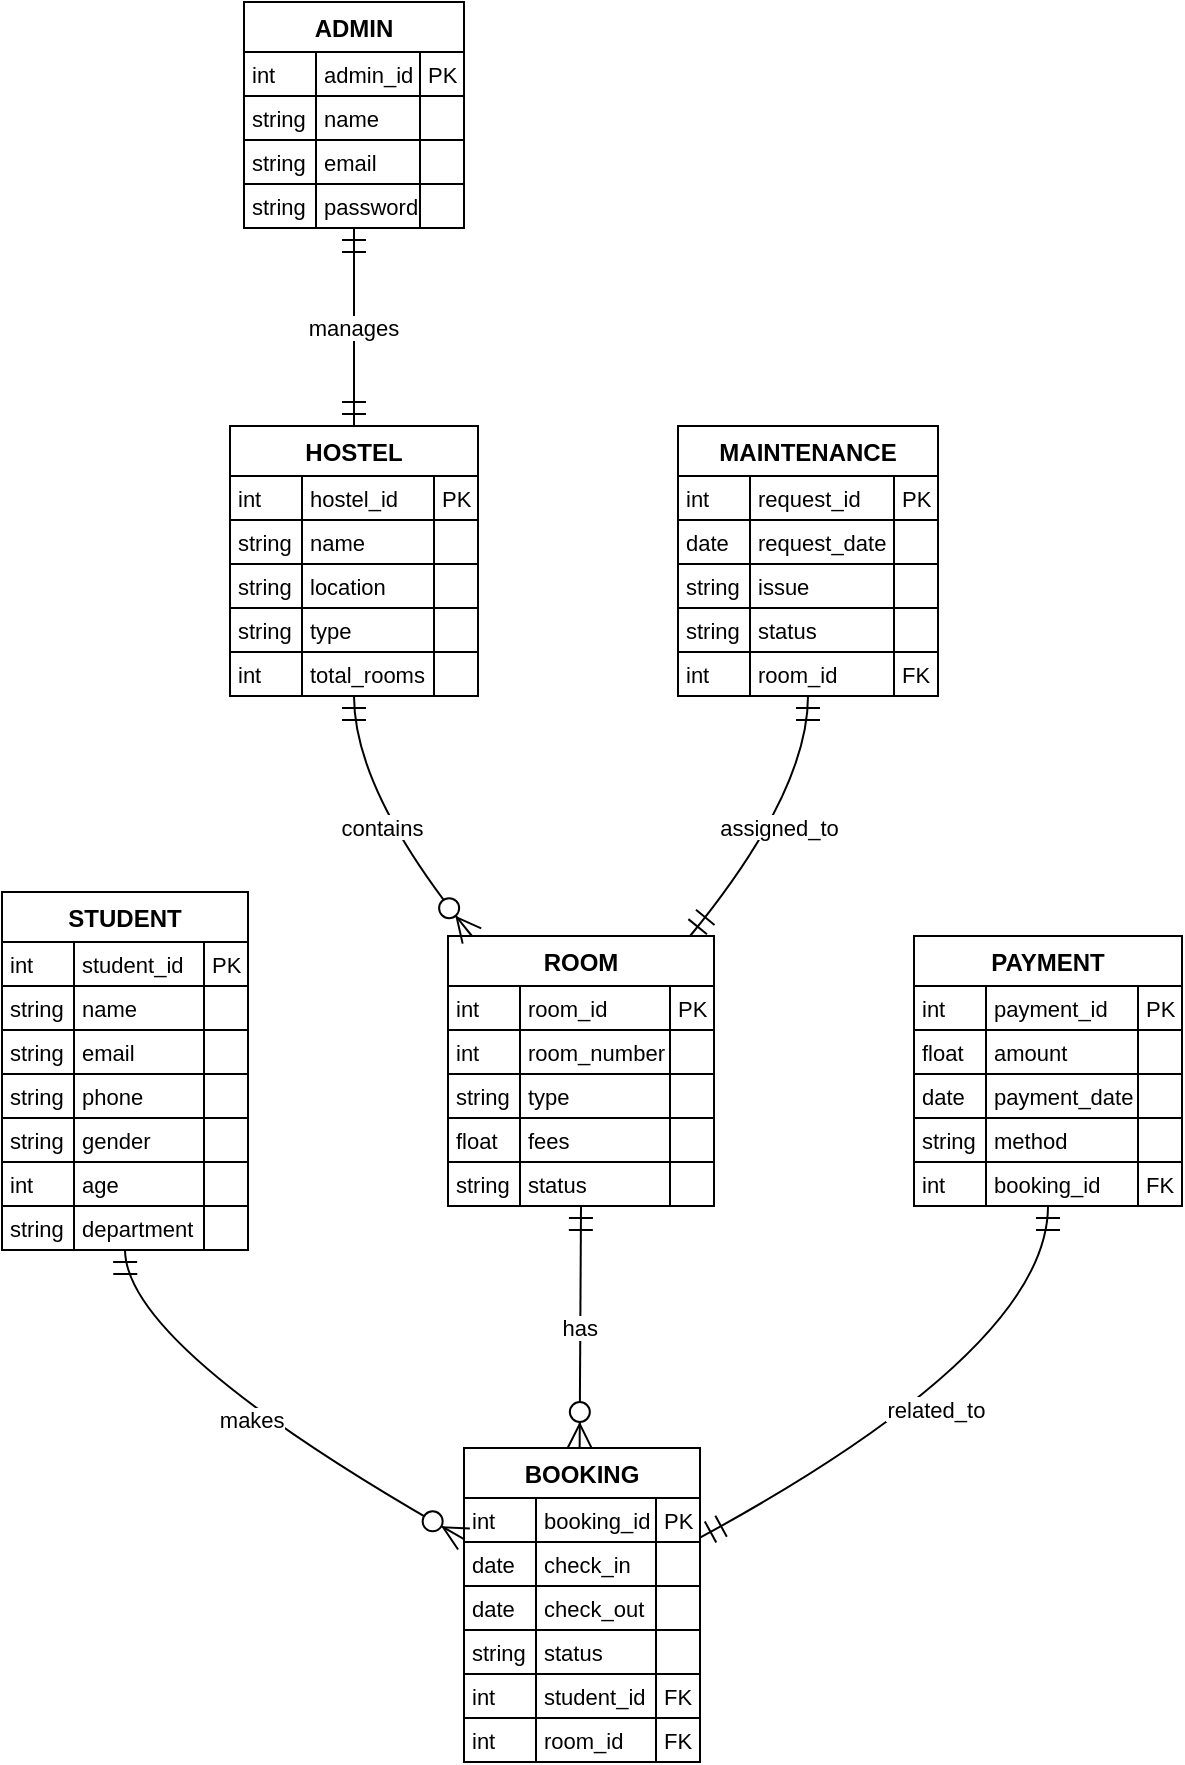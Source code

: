 <mxfile version="26.2.10">
  <diagram name="Page-1" id="TD-N_qFtXKF5kvIKr1H1">
    <mxGraphModel dx="1275" dy="632" grid="1" gridSize="10" guides="1" tooltips="1" connect="1" arrows="1" fold="1" page="1" pageScale="1" pageWidth="850" pageHeight="1100" math="0" shadow="0">
      <root>
        <mxCell id="0" />
        <mxCell id="1" parent="0" />
        <mxCell id="F1wIoHpYnANI5eHH0Oac-1" value="STUDENT" style="shape=table;startSize=25;container=1;collapsible=0;childLayout=tableLayout;fixedRows=1;rowLines=1;fontStyle=1;align=center;resizeLast=1;" parent="1" vertex="1">
          <mxGeometry x="20" y="465" width="123" height="179" as="geometry" />
        </mxCell>
        <mxCell id="F1wIoHpYnANI5eHH0Oac-2" style="shape=tableRow;horizontal=0;startSize=0;swimlaneHead=0;swimlaneBody=0;fillColor=none;collapsible=0;dropTarget=0;points=[[0,0.5],[1,0.5]];portConstraint=eastwest;top=0;left=0;right=0;bottom=0;" parent="F1wIoHpYnANI5eHH0Oac-1" vertex="1">
          <mxGeometry y="25" width="123" height="22" as="geometry" />
        </mxCell>
        <mxCell id="F1wIoHpYnANI5eHH0Oac-3" value="int" style="shape=partialRectangle;connectable=0;fillColor=none;top=0;left=0;bottom=0;right=0;align=left;spacingLeft=2;overflow=hidden;fontSize=11;" parent="F1wIoHpYnANI5eHH0Oac-2" vertex="1">
          <mxGeometry width="36" height="22" as="geometry">
            <mxRectangle width="36" height="22" as="alternateBounds" />
          </mxGeometry>
        </mxCell>
        <mxCell id="F1wIoHpYnANI5eHH0Oac-4" value="student_id" style="shape=partialRectangle;connectable=0;fillColor=none;top=0;left=0;bottom=0;right=0;align=left;spacingLeft=2;overflow=hidden;fontSize=11;" parent="F1wIoHpYnANI5eHH0Oac-2" vertex="1">
          <mxGeometry x="36" width="65" height="22" as="geometry">
            <mxRectangle width="65" height="22" as="alternateBounds" />
          </mxGeometry>
        </mxCell>
        <mxCell id="F1wIoHpYnANI5eHH0Oac-5" value="PK" style="shape=partialRectangle;connectable=0;fillColor=none;top=0;left=0;bottom=0;right=0;align=left;spacingLeft=2;overflow=hidden;fontSize=11;" parent="F1wIoHpYnANI5eHH0Oac-2" vertex="1">
          <mxGeometry x="101" width="22" height="22" as="geometry">
            <mxRectangle width="22" height="22" as="alternateBounds" />
          </mxGeometry>
        </mxCell>
        <mxCell id="F1wIoHpYnANI5eHH0Oac-6" style="shape=tableRow;horizontal=0;startSize=0;swimlaneHead=0;swimlaneBody=0;fillColor=none;collapsible=0;dropTarget=0;points=[[0,0.5],[1,0.5]];portConstraint=eastwest;top=0;left=0;right=0;bottom=0;" parent="F1wIoHpYnANI5eHH0Oac-1" vertex="1">
          <mxGeometry y="47" width="123" height="22" as="geometry" />
        </mxCell>
        <mxCell id="F1wIoHpYnANI5eHH0Oac-7" value="string" style="shape=partialRectangle;connectable=0;fillColor=none;top=0;left=0;bottom=0;right=0;align=left;spacingLeft=2;overflow=hidden;fontSize=11;" parent="F1wIoHpYnANI5eHH0Oac-6" vertex="1">
          <mxGeometry width="36" height="22" as="geometry">
            <mxRectangle width="36" height="22" as="alternateBounds" />
          </mxGeometry>
        </mxCell>
        <mxCell id="F1wIoHpYnANI5eHH0Oac-8" value="name" style="shape=partialRectangle;connectable=0;fillColor=none;top=0;left=0;bottom=0;right=0;align=left;spacingLeft=2;overflow=hidden;fontSize=11;" parent="F1wIoHpYnANI5eHH0Oac-6" vertex="1">
          <mxGeometry x="36" width="65" height="22" as="geometry">
            <mxRectangle width="65" height="22" as="alternateBounds" />
          </mxGeometry>
        </mxCell>
        <mxCell id="F1wIoHpYnANI5eHH0Oac-9" value="" style="shape=partialRectangle;connectable=0;fillColor=none;top=0;left=0;bottom=0;right=0;align=left;spacingLeft=2;overflow=hidden;fontSize=11;" parent="F1wIoHpYnANI5eHH0Oac-6" vertex="1">
          <mxGeometry x="101" width="22" height="22" as="geometry">
            <mxRectangle width="22" height="22" as="alternateBounds" />
          </mxGeometry>
        </mxCell>
        <mxCell id="F1wIoHpYnANI5eHH0Oac-10" style="shape=tableRow;horizontal=0;startSize=0;swimlaneHead=0;swimlaneBody=0;fillColor=none;collapsible=0;dropTarget=0;points=[[0,0.5],[1,0.5]];portConstraint=eastwest;top=0;left=0;right=0;bottom=0;" parent="F1wIoHpYnANI5eHH0Oac-1" vertex="1">
          <mxGeometry y="69" width="123" height="22" as="geometry" />
        </mxCell>
        <mxCell id="F1wIoHpYnANI5eHH0Oac-11" value="string" style="shape=partialRectangle;connectable=0;fillColor=none;top=0;left=0;bottom=0;right=0;align=left;spacingLeft=2;overflow=hidden;fontSize=11;" parent="F1wIoHpYnANI5eHH0Oac-10" vertex="1">
          <mxGeometry width="36" height="22" as="geometry">
            <mxRectangle width="36" height="22" as="alternateBounds" />
          </mxGeometry>
        </mxCell>
        <mxCell id="F1wIoHpYnANI5eHH0Oac-12" value="email" style="shape=partialRectangle;connectable=0;fillColor=none;top=0;left=0;bottom=0;right=0;align=left;spacingLeft=2;overflow=hidden;fontSize=11;" parent="F1wIoHpYnANI5eHH0Oac-10" vertex="1">
          <mxGeometry x="36" width="65" height="22" as="geometry">
            <mxRectangle width="65" height="22" as="alternateBounds" />
          </mxGeometry>
        </mxCell>
        <mxCell id="F1wIoHpYnANI5eHH0Oac-13" value="" style="shape=partialRectangle;connectable=0;fillColor=none;top=0;left=0;bottom=0;right=0;align=left;spacingLeft=2;overflow=hidden;fontSize=11;" parent="F1wIoHpYnANI5eHH0Oac-10" vertex="1">
          <mxGeometry x="101" width="22" height="22" as="geometry">
            <mxRectangle width="22" height="22" as="alternateBounds" />
          </mxGeometry>
        </mxCell>
        <mxCell id="F1wIoHpYnANI5eHH0Oac-14" style="shape=tableRow;horizontal=0;startSize=0;swimlaneHead=0;swimlaneBody=0;fillColor=none;collapsible=0;dropTarget=0;points=[[0,0.5],[1,0.5]];portConstraint=eastwest;top=0;left=0;right=0;bottom=0;" parent="F1wIoHpYnANI5eHH0Oac-1" vertex="1">
          <mxGeometry y="91" width="123" height="22" as="geometry" />
        </mxCell>
        <mxCell id="F1wIoHpYnANI5eHH0Oac-15" value="string" style="shape=partialRectangle;connectable=0;fillColor=none;top=0;left=0;bottom=0;right=0;align=left;spacingLeft=2;overflow=hidden;fontSize=11;" parent="F1wIoHpYnANI5eHH0Oac-14" vertex="1">
          <mxGeometry width="36" height="22" as="geometry">
            <mxRectangle width="36" height="22" as="alternateBounds" />
          </mxGeometry>
        </mxCell>
        <mxCell id="F1wIoHpYnANI5eHH0Oac-16" value="phone" style="shape=partialRectangle;connectable=0;fillColor=none;top=0;left=0;bottom=0;right=0;align=left;spacingLeft=2;overflow=hidden;fontSize=11;" parent="F1wIoHpYnANI5eHH0Oac-14" vertex="1">
          <mxGeometry x="36" width="65" height="22" as="geometry">
            <mxRectangle width="65" height="22" as="alternateBounds" />
          </mxGeometry>
        </mxCell>
        <mxCell id="F1wIoHpYnANI5eHH0Oac-17" value="" style="shape=partialRectangle;connectable=0;fillColor=none;top=0;left=0;bottom=0;right=0;align=left;spacingLeft=2;overflow=hidden;fontSize=11;" parent="F1wIoHpYnANI5eHH0Oac-14" vertex="1">
          <mxGeometry x="101" width="22" height="22" as="geometry">
            <mxRectangle width="22" height="22" as="alternateBounds" />
          </mxGeometry>
        </mxCell>
        <mxCell id="F1wIoHpYnANI5eHH0Oac-18" style="shape=tableRow;horizontal=0;startSize=0;swimlaneHead=0;swimlaneBody=0;fillColor=none;collapsible=0;dropTarget=0;points=[[0,0.5],[1,0.5]];portConstraint=eastwest;top=0;left=0;right=0;bottom=0;" parent="F1wIoHpYnANI5eHH0Oac-1" vertex="1">
          <mxGeometry y="113" width="123" height="22" as="geometry" />
        </mxCell>
        <mxCell id="F1wIoHpYnANI5eHH0Oac-19" value="string" style="shape=partialRectangle;connectable=0;fillColor=none;top=0;left=0;bottom=0;right=0;align=left;spacingLeft=2;overflow=hidden;fontSize=11;" parent="F1wIoHpYnANI5eHH0Oac-18" vertex="1">
          <mxGeometry width="36" height="22" as="geometry">
            <mxRectangle width="36" height="22" as="alternateBounds" />
          </mxGeometry>
        </mxCell>
        <mxCell id="F1wIoHpYnANI5eHH0Oac-20" value="gender" style="shape=partialRectangle;connectable=0;fillColor=none;top=0;left=0;bottom=0;right=0;align=left;spacingLeft=2;overflow=hidden;fontSize=11;" parent="F1wIoHpYnANI5eHH0Oac-18" vertex="1">
          <mxGeometry x="36" width="65" height="22" as="geometry">
            <mxRectangle width="65" height="22" as="alternateBounds" />
          </mxGeometry>
        </mxCell>
        <mxCell id="F1wIoHpYnANI5eHH0Oac-21" value="" style="shape=partialRectangle;connectable=0;fillColor=none;top=0;left=0;bottom=0;right=0;align=left;spacingLeft=2;overflow=hidden;fontSize=11;" parent="F1wIoHpYnANI5eHH0Oac-18" vertex="1">
          <mxGeometry x="101" width="22" height="22" as="geometry">
            <mxRectangle width="22" height="22" as="alternateBounds" />
          </mxGeometry>
        </mxCell>
        <mxCell id="F1wIoHpYnANI5eHH0Oac-22" style="shape=tableRow;horizontal=0;startSize=0;swimlaneHead=0;swimlaneBody=0;fillColor=none;collapsible=0;dropTarget=0;points=[[0,0.5],[1,0.5]];portConstraint=eastwest;top=0;left=0;right=0;bottom=0;" parent="F1wIoHpYnANI5eHH0Oac-1" vertex="1">
          <mxGeometry y="135" width="123" height="22" as="geometry" />
        </mxCell>
        <mxCell id="F1wIoHpYnANI5eHH0Oac-23" value="int" style="shape=partialRectangle;connectable=0;fillColor=none;top=0;left=0;bottom=0;right=0;align=left;spacingLeft=2;overflow=hidden;fontSize=11;" parent="F1wIoHpYnANI5eHH0Oac-22" vertex="1">
          <mxGeometry width="36" height="22" as="geometry">
            <mxRectangle width="36" height="22" as="alternateBounds" />
          </mxGeometry>
        </mxCell>
        <mxCell id="F1wIoHpYnANI5eHH0Oac-24" value="age" style="shape=partialRectangle;connectable=0;fillColor=none;top=0;left=0;bottom=0;right=0;align=left;spacingLeft=2;overflow=hidden;fontSize=11;" parent="F1wIoHpYnANI5eHH0Oac-22" vertex="1">
          <mxGeometry x="36" width="65" height="22" as="geometry">
            <mxRectangle width="65" height="22" as="alternateBounds" />
          </mxGeometry>
        </mxCell>
        <mxCell id="F1wIoHpYnANI5eHH0Oac-25" value="" style="shape=partialRectangle;connectable=0;fillColor=none;top=0;left=0;bottom=0;right=0;align=left;spacingLeft=2;overflow=hidden;fontSize=11;" parent="F1wIoHpYnANI5eHH0Oac-22" vertex="1">
          <mxGeometry x="101" width="22" height="22" as="geometry">
            <mxRectangle width="22" height="22" as="alternateBounds" />
          </mxGeometry>
        </mxCell>
        <mxCell id="F1wIoHpYnANI5eHH0Oac-26" style="shape=tableRow;horizontal=0;startSize=0;swimlaneHead=0;swimlaneBody=0;fillColor=none;collapsible=0;dropTarget=0;points=[[0,0.5],[1,0.5]];portConstraint=eastwest;top=0;left=0;right=0;bottom=0;" parent="F1wIoHpYnANI5eHH0Oac-1" vertex="1">
          <mxGeometry y="157" width="123" height="22" as="geometry" />
        </mxCell>
        <mxCell id="F1wIoHpYnANI5eHH0Oac-27" value="string" style="shape=partialRectangle;connectable=0;fillColor=none;top=0;left=0;bottom=0;right=0;align=left;spacingLeft=2;overflow=hidden;fontSize=11;" parent="F1wIoHpYnANI5eHH0Oac-26" vertex="1">
          <mxGeometry width="36" height="22" as="geometry">
            <mxRectangle width="36" height="22" as="alternateBounds" />
          </mxGeometry>
        </mxCell>
        <mxCell id="F1wIoHpYnANI5eHH0Oac-28" value="department" style="shape=partialRectangle;connectable=0;fillColor=none;top=0;left=0;bottom=0;right=0;align=left;spacingLeft=2;overflow=hidden;fontSize=11;" parent="F1wIoHpYnANI5eHH0Oac-26" vertex="1">
          <mxGeometry x="36" width="65" height="22" as="geometry">
            <mxRectangle width="65" height="22" as="alternateBounds" />
          </mxGeometry>
        </mxCell>
        <mxCell id="F1wIoHpYnANI5eHH0Oac-29" value="" style="shape=partialRectangle;connectable=0;fillColor=none;top=0;left=0;bottom=0;right=0;align=left;spacingLeft=2;overflow=hidden;fontSize=11;" parent="F1wIoHpYnANI5eHH0Oac-26" vertex="1">
          <mxGeometry x="101" width="22" height="22" as="geometry">
            <mxRectangle width="22" height="22" as="alternateBounds" />
          </mxGeometry>
        </mxCell>
        <mxCell id="F1wIoHpYnANI5eHH0Oac-30" value="BOOKING" style="shape=table;startSize=25;container=1;collapsible=0;childLayout=tableLayout;fixedRows=1;rowLines=1;fontStyle=1;align=center;resizeLast=1;" parent="1" vertex="1">
          <mxGeometry x="251" y="743" width="118" height="157" as="geometry" />
        </mxCell>
        <mxCell id="F1wIoHpYnANI5eHH0Oac-31" style="shape=tableRow;horizontal=0;startSize=0;swimlaneHead=0;swimlaneBody=0;fillColor=none;collapsible=0;dropTarget=0;points=[[0,0.5],[1,0.5]];portConstraint=eastwest;top=0;left=0;right=0;bottom=0;" parent="F1wIoHpYnANI5eHH0Oac-30" vertex="1">
          <mxGeometry y="25" width="118" height="22" as="geometry" />
        </mxCell>
        <mxCell id="F1wIoHpYnANI5eHH0Oac-32" value="int" style="shape=partialRectangle;connectable=0;fillColor=none;top=0;left=0;bottom=0;right=0;align=left;spacingLeft=2;overflow=hidden;fontSize=11;" parent="F1wIoHpYnANI5eHH0Oac-31" vertex="1">
          <mxGeometry width="36" height="22" as="geometry">
            <mxRectangle width="36" height="22" as="alternateBounds" />
          </mxGeometry>
        </mxCell>
        <mxCell id="F1wIoHpYnANI5eHH0Oac-33" value="booking_id" style="shape=partialRectangle;connectable=0;fillColor=none;top=0;left=0;bottom=0;right=0;align=left;spacingLeft=2;overflow=hidden;fontSize=11;" parent="F1wIoHpYnANI5eHH0Oac-31" vertex="1">
          <mxGeometry x="36" width="60" height="22" as="geometry">
            <mxRectangle width="60" height="22" as="alternateBounds" />
          </mxGeometry>
        </mxCell>
        <mxCell id="F1wIoHpYnANI5eHH0Oac-34" value="PK" style="shape=partialRectangle;connectable=0;fillColor=none;top=0;left=0;bottom=0;right=0;align=left;spacingLeft=2;overflow=hidden;fontSize=11;" parent="F1wIoHpYnANI5eHH0Oac-31" vertex="1">
          <mxGeometry x="96" width="22" height="22" as="geometry">
            <mxRectangle width="22" height="22" as="alternateBounds" />
          </mxGeometry>
        </mxCell>
        <mxCell id="F1wIoHpYnANI5eHH0Oac-35" style="shape=tableRow;horizontal=0;startSize=0;swimlaneHead=0;swimlaneBody=0;fillColor=none;collapsible=0;dropTarget=0;points=[[0,0.5],[1,0.5]];portConstraint=eastwest;top=0;left=0;right=0;bottom=0;" parent="F1wIoHpYnANI5eHH0Oac-30" vertex="1">
          <mxGeometry y="47" width="118" height="22" as="geometry" />
        </mxCell>
        <mxCell id="F1wIoHpYnANI5eHH0Oac-36" value="date" style="shape=partialRectangle;connectable=0;fillColor=none;top=0;left=0;bottom=0;right=0;align=left;spacingLeft=2;overflow=hidden;fontSize=11;" parent="F1wIoHpYnANI5eHH0Oac-35" vertex="1">
          <mxGeometry width="36" height="22" as="geometry">
            <mxRectangle width="36" height="22" as="alternateBounds" />
          </mxGeometry>
        </mxCell>
        <mxCell id="F1wIoHpYnANI5eHH0Oac-37" value="check_in" style="shape=partialRectangle;connectable=0;fillColor=none;top=0;left=0;bottom=0;right=0;align=left;spacingLeft=2;overflow=hidden;fontSize=11;" parent="F1wIoHpYnANI5eHH0Oac-35" vertex="1">
          <mxGeometry x="36" width="60" height="22" as="geometry">
            <mxRectangle width="60" height="22" as="alternateBounds" />
          </mxGeometry>
        </mxCell>
        <mxCell id="F1wIoHpYnANI5eHH0Oac-38" value="" style="shape=partialRectangle;connectable=0;fillColor=none;top=0;left=0;bottom=0;right=0;align=left;spacingLeft=2;overflow=hidden;fontSize=11;" parent="F1wIoHpYnANI5eHH0Oac-35" vertex="1">
          <mxGeometry x="96" width="22" height="22" as="geometry">
            <mxRectangle width="22" height="22" as="alternateBounds" />
          </mxGeometry>
        </mxCell>
        <mxCell id="F1wIoHpYnANI5eHH0Oac-39" style="shape=tableRow;horizontal=0;startSize=0;swimlaneHead=0;swimlaneBody=0;fillColor=none;collapsible=0;dropTarget=0;points=[[0,0.5],[1,0.5]];portConstraint=eastwest;top=0;left=0;right=0;bottom=0;" parent="F1wIoHpYnANI5eHH0Oac-30" vertex="1">
          <mxGeometry y="69" width="118" height="22" as="geometry" />
        </mxCell>
        <mxCell id="F1wIoHpYnANI5eHH0Oac-40" value="date" style="shape=partialRectangle;connectable=0;fillColor=none;top=0;left=0;bottom=0;right=0;align=left;spacingLeft=2;overflow=hidden;fontSize=11;" parent="F1wIoHpYnANI5eHH0Oac-39" vertex="1">
          <mxGeometry width="36" height="22" as="geometry">
            <mxRectangle width="36" height="22" as="alternateBounds" />
          </mxGeometry>
        </mxCell>
        <mxCell id="F1wIoHpYnANI5eHH0Oac-41" value="check_out" style="shape=partialRectangle;connectable=0;fillColor=none;top=0;left=0;bottom=0;right=0;align=left;spacingLeft=2;overflow=hidden;fontSize=11;" parent="F1wIoHpYnANI5eHH0Oac-39" vertex="1">
          <mxGeometry x="36" width="60" height="22" as="geometry">
            <mxRectangle width="60" height="22" as="alternateBounds" />
          </mxGeometry>
        </mxCell>
        <mxCell id="F1wIoHpYnANI5eHH0Oac-42" value="" style="shape=partialRectangle;connectable=0;fillColor=none;top=0;left=0;bottom=0;right=0;align=left;spacingLeft=2;overflow=hidden;fontSize=11;" parent="F1wIoHpYnANI5eHH0Oac-39" vertex="1">
          <mxGeometry x="96" width="22" height="22" as="geometry">
            <mxRectangle width="22" height="22" as="alternateBounds" />
          </mxGeometry>
        </mxCell>
        <mxCell id="F1wIoHpYnANI5eHH0Oac-43" style="shape=tableRow;horizontal=0;startSize=0;swimlaneHead=0;swimlaneBody=0;fillColor=none;collapsible=0;dropTarget=0;points=[[0,0.5],[1,0.5]];portConstraint=eastwest;top=0;left=0;right=0;bottom=0;" parent="F1wIoHpYnANI5eHH0Oac-30" vertex="1">
          <mxGeometry y="91" width="118" height="22" as="geometry" />
        </mxCell>
        <mxCell id="F1wIoHpYnANI5eHH0Oac-44" value="string" style="shape=partialRectangle;connectable=0;fillColor=none;top=0;left=0;bottom=0;right=0;align=left;spacingLeft=2;overflow=hidden;fontSize=11;" parent="F1wIoHpYnANI5eHH0Oac-43" vertex="1">
          <mxGeometry width="36" height="22" as="geometry">
            <mxRectangle width="36" height="22" as="alternateBounds" />
          </mxGeometry>
        </mxCell>
        <mxCell id="F1wIoHpYnANI5eHH0Oac-45" value="status" style="shape=partialRectangle;connectable=0;fillColor=none;top=0;left=0;bottom=0;right=0;align=left;spacingLeft=2;overflow=hidden;fontSize=11;" parent="F1wIoHpYnANI5eHH0Oac-43" vertex="1">
          <mxGeometry x="36" width="60" height="22" as="geometry">
            <mxRectangle width="60" height="22" as="alternateBounds" />
          </mxGeometry>
        </mxCell>
        <mxCell id="F1wIoHpYnANI5eHH0Oac-46" value="" style="shape=partialRectangle;connectable=0;fillColor=none;top=0;left=0;bottom=0;right=0;align=left;spacingLeft=2;overflow=hidden;fontSize=11;" parent="F1wIoHpYnANI5eHH0Oac-43" vertex="1">
          <mxGeometry x="96" width="22" height="22" as="geometry">
            <mxRectangle width="22" height="22" as="alternateBounds" />
          </mxGeometry>
        </mxCell>
        <mxCell id="F1wIoHpYnANI5eHH0Oac-47" style="shape=tableRow;horizontal=0;startSize=0;swimlaneHead=0;swimlaneBody=0;fillColor=none;collapsible=0;dropTarget=0;points=[[0,0.5],[1,0.5]];portConstraint=eastwest;top=0;left=0;right=0;bottom=0;" parent="F1wIoHpYnANI5eHH0Oac-30" vertex="1">
          <mxGeometry y="113" width="118" height="22" as="geometry" />
        </mxCell>
        <mxCell id="F1wIoHpYnANI5eHH0Oac-48" value="int" style="shape=partialRectangle;connectable=0;fillColor=none;top=0;left=0;bottom=0;right=0;align=left;spacingLeft=2;overflow=hidden;fontSize=11;" parent="F1wIoHpYnANI5eHH0Oac-47" vertex="1">
          <mxGeometry width="36" height="22" as="geometry">
            <mxRectangle width="36" height="22" as="alternateBounds" />
          </mxGeometry>
        </mxCell>
        <mxCell id="F1wIoHpYnANI5eHH0Oac-49" value="student_id" style="shape=partialRectangle;connectable=0;fillColor=none;top=0;left=0;bottom=0;right=0;align=left;spacingLeft=2;overflow=hidden;fontSize=11;" parent="F1wIoHpYnANI5eHH0Oac-47" vertex="1">
          <mxGeometry x="36" width="60" height="22" as="geometry">
            <mxRectangle width="60" height="22" as="alternateBounds" />
          </mxGeometry>
        </mxCell>
        <mxCell id="F1wIoHpYnANI5eHH0Oac-50" value="FK" style="shape=partialRectangle;connectable=0;fillColor=none;top=0;left=0;bottom=0;right=0;align=left;spacingLeft=2;overflow=hidden;fontSize=11;" parent="F1wIoHpYnANI5eHH0Oac-47" vertex="1">
          <mxGeometry x="96" width="22" height="22" as="geometry">
            <mxRectangle width="22" height="22" as="alternateBounds" />
          </mxGeometry>
        </mxCell>
        <mxCell id="F1wIoHpYnANI5eHH0Oac-51" style="shape=tableRow;horizontal=0;startSize=0;swimlaneHead=0;swimlaneBody=0;fillColor=none;collapsible=0;dropTarget=0;points=[[0,0.5],[1,0.5]];portConstraint=eastwest;top=0;left=0;right=0;bottom=0;" parent="F1wIoHpYnANI5eHH0Oac-30" vertex="1">
          <mxGeometry y="135" width="118" height="22" as="geometry" />
        </mxCell>
        <mxCell id="F1wIoHpYnANI5eHH0Oac-52" value="int" style="shape=partialRectangle;connectable=0;fillColor=none;top=0;left=0;bottom=0;right=0;align=left;spacingLeft=2;overflow=hidden;fontSize=11;" parent="F1wIoHpYnANI5eHH0Oac-51" vertex="1">
          <mxGeometry width="36" height="22" as="geometry">
            <mxRectangle width="36" height="22" as="alternateBounds" />
          </mxGeometry>
        </mxCell>
        <mxCell id="F1wIoHpYnANI5eHH0Oac-53" value="room_id" style="shape=partialRectangle;connectable=0;fillColor=none;top=0;left=0;bottom=0;right=0;align=left;spacingLeft=2;overflow=hidden;fontSize=11;" parent="F1wIoHpYnANI5eHH0Oac-51" vertex="1">
          <mxGeometry x="36" width="60" height="22" as="geometry">
            <mxRectangle width="60" height="22" as="alternateBounds" />
          </mxGeometry>
        </mxCell>
        <mxCell id="F1wIoHpYnANI5eHH0Oac-54" value="FK" style="shape=partialRectangle;connectable=0;fillColor=none;top=0;left=0;bottom=0;right=0;align=left;spacingLeft=2;overflow=hidden;fontSize=11;" parent="F1wIoHpYnANI5eHH0Oac-51" vertex="1">
          <mxGeometry x="96" width="22" height="22" as="geometry">
            <mxRectangle width="22" height="22" as="alternateBounds" />
          </mxGeometry>
        </mxCell>
        <mxCell id="F1wIoHpYnANI5eHH0Oac-55" value="ROOM" style="shape=table;startSize=25;container=1;collapsible=0;childLayout=tableLayout;fixedRows=1;rowLines=1;fontStyle=1;align=center;resizeLast=1;" parent="1" vertex="1">
          <mxGeometry x="243" y="487" width="133" height="135" as="geometry" />
        </mxCell>
        <mxCell id="F1wIoHpYnANI5eHH0Oac-56" style="shape=tableRow;horizontal=0;startSize=0;swimlaneHead=0;swimlaneBody=0;fillColor=none;collapsible=0;dropTarget=0;points=[[0,0.5],[1,0.5]];portConstraint=eastwest;top=0;left=0;right=0;bottom=0;" parent="F1wIoHpYnANI5eHH0Oac-55" vertex="1">
          <mxGeometry y="25" width="133" height="22" as="geometry" />
        </mxCell>
        <mxCell id="F1wIoHpYnANI5eHH0Oac-57" value="int" style="shape=partialRectangle;connectable=0;fillColor=none;top=0;left=0;bottom=0;right=0;align=left;spacingLeft=2;overflow=hidden;fontSize=11;" parent="F1wIoHpYnANI5eHH0Oac-56" vertex="1">
          <mxGeometry width="36" height="22" as="geometry">
            <mxRectangle width="36" height="22" as="alternateBounds" />
          </mxGeometry>
        </mxCell>
        <mxCell id="F1wIoHpYnANI5eHH0Oac-58" value="room_id" style="shape=partialRectangle;connectable=0;fillColor=none;top=0;left=0;bottom=0;right=0;align=left;spacingLeft=2;overflow=hidden;fontSize=11;" parent="F1wIoHpYnANI5eHH0Oac-56" vertex="1">
          <mxGeometry x="36" width="75" height="22" as="geometry">
            <mxRectangle width="75" height="22" as="alternateBounds" />
          </mxGeometry>
        </mxCell>
        <mxCell id="F1wIoHpYnANI5eHH0Oac-59" value="PK" style="shape=partialRectangle;connectable=0;fillColor=none;top=0;left=0;bottom=0;right=0;align=left;spacingLeft=2;overflow=hidden;fontSize=11;" parent="F1wIoHpYnANI5eHH0Oac-56" vertex="1">
          <mxGeometry x="111" width="22" height="22" as="geometry">
            <mxRectangle width="22" height="22" as="alternateBounds" />
          </mxGeometry>
        </mxCell>
        <mxCell id="F1wIoHpYnANI5eHH0Oac-60" style="shape=tableRow;horizontal=0;startSize=0;swimlaneHead=0;swimlaneBody=0;fillColor=none;collapsible=0;dropTarget=0;points=[[0,0.5],[1,0.5]];portConstraint=eastwest;top=0;left=0;right=0;bottom=0;" parent="F1wIoHpYnANI5eHH0Oac-55" vertex="1">
          <mxGeometry y="47" width="133" height="22" as="geometry" />
        </mxCell>
        <mxCell id="F1wIoHpYnANI5eHH0Oac-61" value="int" style="shape=partialRectangle;connectable=0;fillColor=none;top=0;left=0;bottom=0;right=0;align=left;spacingLeft=2;overflow=hidden;fontSize=11;" parent="F1wIoHpYnANI5eHH0Oac-60" vertex="1">
          <mxGeometry width="36" height="22" as="geometry">
            <mxRectangle width="36" height="22" as="alternateBounds" />
          </mxGeometry>
        </mxCell>
        <mxCell id="F1wIoHpYnANI5eHH0Oac-62" value="room_number" style="shape=partialRectangle;connectable=0;fillColor=none;top=0;left=0;bottom=0;right=0;align=left;spacingLeft=2;overflow=hidden;fontSize=11;" parent="F1wIoHpYnANI5eHH0Oac-60" vertex="1">
          <mxGeometry x="36" width="75" height="22" as="geometry">
            <mxRectangle width="75" height="22" as="alternateBounds" />
          </mxGeometry>
        </mxCell>
        <mxCell id="F1wIoHpYnANI5eHH0Oac-63" value="" style="shape=partialRectangle;connectable=0;fillColor=none;top=0;left=0;bottom=0;right=0;align=left;spacingLeft=2;overflow=hidden;fontSize=11;" parent="F1wIoHpYnANI5eHH0Oac-60" vertex="1">
          <mxGeometry x="111" width="22" height="22" as="geometry">
            <mxRectangle width="22" height="22" as="alternateBounds" />
          </mxGeometry>
        </mxCell>
        <mxCell id="F1wIoHpYnANI5eHH0Oac-64" style="shape=tableRow;horizontal=0;startSize=0;swimlaneHead=0;swimlaneBody=0;fillColor=none;collapsible=0;dropTarget=0;points=[[0,0.5],[1,0.5]];portConstraint=eastwest;top=0;left=0;right=0;bottom=0;" parent="F1wIoHpYnANI5eHH0Oac-55" vertex="1">
          <mxGeometry y="69" width="133" height="22" as="geometry" />
        </mxCell>
        <mxCell id="F1wIoHpYnANI5eHH0Oac-65" value="string" style="shape=partialRectangle;connectable=0;fillColor=none;top=0;left=0;bottom=0;right=0;align=left;spacingLeft=2;overflow=hidden;fontSize=11;" parent="F1wIoHpYnANI5eHH0Oac-64" vertex="1">
          <mxGeometry width="36" height="22" as="geometry">
            <mxRectangle width="36" height="22" as="alternateBounds" />
          </mxGeometry>
        </mxCell>
        <mxCell id="F1wIoHpYnANI5eHH0Oac-66" value="type" style="shape=partialRectangle;connectable=0;fillColor=none;top=0;left=0;bottom=0;right=0;align=left;spacingLeft=2;overflow=hidden;fontSize=11;" parent="F1wIoHpYnANI5eHH0Oac-64" vertex="1">
          <mxGeometry x="36" width="75" height="22" as="geometry">
            <mxRectangle width="75" height="22" as="alternateBounds" />
          </mxGeometry>
        </mxCell>
        <mxCell id="F1wIoHpYnANI5eHH0Oac-67" value="" style="shape=partialRectangle;connectable=0;fillColor=none;top=0;left=0;bottom=0;right=0;align=left;spacingLeft=2;overflow=hidden;fontSize=11;" parent="F1wIoHpYnANI5eHH0Oac-64" vertex="1">
          <mxGeometry x="111" width="22" height="22" as="geometry">
            <mxRectangle width="22" height="22" as="alternateBounds" />
          </mxGeometry>
        </mxCell>
        <mxCell id="F1wIoHpYnANI5eHH0Oac-68" style="shape=tableRow;horizontal=0;startSize=0;swimlaneHead=0;swimlaneBody=0;fillColor=none;collapsible=0;dropTarget=0;points=[[0,0.5],[1,0.5]];portConstraint=eastwest;top=0;left=0;right=0;bottom=0;" parent="F1wIoHpYnANI5eHH0Oac-55" vertex="1">
          <mxGeometry y="91" width="133" height="22" as="geometry" />
        </mxCell>
        <mxCell id="F1wIoHpYnANI5eHH0Oac-69" value="float" style="shape=partialRectangle;connectable=0;fillColor=none;top=0;left=0;bottom=0;right=0;align=left;spacingLeft=2;overflow=hidden;fontSize=11;" parent="F1wIoHpYnANI5eHH0Oac-68" vertex="1">
          <mxGeometry width="36" height="22" as="geometry">
            <mxRectangle width="36" height="22" as="alternateBounds" />
          </mxGeometry>
        </mxCell>
        <mxCell id="F1wIoHpYnANI5eHH0Oac-70" value="fees" style="shape=partialRectangle;connectable=0;fillColor=none;top=0;left=0;bottom=0;right=0;align=left;spacingLeft=2;overflow=hidden;fontSize=11;" parent="F1wIoHpYnANI5eHH0Oac-68" vertex="1">
          <mxGeometry x="36" width="75" height="22" as="geometry">
            <mxRectangle width="75" height="22" as="alternateBounds" />
          </mxGeometry>
        </mxCell>
        <mxCell id="F1wIoHpYnANI5eHH0Oac-71" value="" style="shape=partialRectangle;connectable=0;fillColor=none;top=0;left=0;bottom=0;right=0;align=left;spacingLeft=2;overflow=hidden;fontSize=11;" parent="F1wIoHpYnANI5eHH0Oac-68" vertex="1">
          <mxGeometry x="111" width="22" height="22" as="geometry">
            <mxRectangle width="22" height="22" as="alternateBounds" />
          </mxGeometry>
        </mxCell>
        <mxCell id="F1wIoHpYnANI5eHH0Oac-72" style="shape=tableRow;horizontal=0;startSize=0;swimlaneHead=0;swimlaneBody=0;fillColor=none;collapsible=0;dropTarget=0;points=[[0,0.5],[1,0.5]];portConstraint=eastwest;top=0;left=0;right=0;bottom=0;" parent="F1wIoHpYnANI5eHH0Oac-55" vertex="1">
          <mxGeometry y="113" width="133" height="22" as="geometry" />
        </mxCell>
        <mxCell id="F1wIoHpYnANI5eHH0Oac-73" value="string" style="shape=partialRectangle;connectable=0;fillColor=none;top=0;left=0;bottom=0;right=0;align=left;spacingLeft=2;overflow=hidden;fontSize=11;" parent="F1wIoHpYnANI5eHH0Oac-72" vertex="1">
          <mxGeometry width="36" height="22" as="geometry">
            <mxRectangle width="36" height="22" as="alternateBounds" />
          </mxGeometry>
        </mxCell>
        <mxCell id="F1wIoHpYnANI5eHH0Oac-74" value="status" style="shape=partialRectangle;connectable=0;fillColor=none;top=0;left=0;bottom=0;right=0;align=left;spacingLeft=2;overflow=hidden;fontSize=11;" parent="F1wIoHpYnANI5eHH0Oac-72" vertex="1">
          <mxGeometry x="36" width="75" height="22" as="geometry">
            <mxRectangle width="75" height="22" as="alternateBounds" />
          </mxGeometry>
        </mxCell>
        <mxCell id="F1wIoHpYnANI5eHH0Oac-75" value="" style="shape=partialRectangle;connectable=0;fillColor=none;top=0;left=0;bottom=0;right=0;align=left;spacingLeft=2;overflow=hidden;fontSize=11;" parent="F1wIoHpYnANI5eHH0Oac-72" vertex="1">
          <mxGeometry x="111" width="22" height="22" as="geometry">
            <mxRectangle width="22" height="22" as="alternateBounds" />
          </mxGeometry>
        </mxCell>
        <mxCell id="F1wIoHpYnANI5eHH0Oac-76" value="ADMIN" style="shape=table;startSize=25;container=1;collapsible=0;childLayout=tableLayout;fixedRows=1;rowLines=1;fontStyle=1;align=center;resizeLast=1;" parent="1" vertex="1">
          <mxGeometry x="141" y="20" width="110" height="113" as="geometry" />
        </mxCell>
        <mxCell id="F1wIoHpYnANI5eHH0Oac-77" style="shape=tableRow;horizontal=0;startSize=0;swimlaneHead=0;swimlaneBody=0;fillColor=none;collapsible=0;dropTarget=0;points=[[0,0.5],[1,0.5]];portConstraint=eastwest;top=0;left=0;right=0;bottom=0;" parent="F1wIoHpYnANI5eHH0Oac-76" vertex="1">
          <mxGeometry y="25" width="110" height="22" as="geometry" />
        </mxCell>
        <mxCell id="F1wIoHpYnANI5eHH0Oac-78" value="int" style="shape=partialRectangle;connectable=0;fillColor=none;top=0;left=0;bottom=0;right=0;align=left;spacingLeft=2;overflow=hidden;fontSize=11;" parent="F1wIoHpYnANI5eHH0Oac-77" vertex="1">
          <mxGeometry width="36" height="22" as="geometry">
            <mxRectangle width="36" height="22" as="alternateBounds" />
          </mxGeometry>
        </mxCell>
        <mxCell id="F1wIoHpYnANI5eHH0Oac-79" value="admin_id" style="shape=partialRectangle;connectable=0;fillColor=none;top=0;left=0;bottom=0;right=0;align=left;spacingLeft=2;overflow=hidden;fontSize=11;" parent="F1wIoHpYnANI5eHH0Oac-77" vertex="1">
          <mxGeometry x="36" width="52" height="22" as="geometry">
            <mxRectangle width="52" height="22" as="alternateBounds" />
          </mxGeometry>
        </mxCell>
        <mxCell id="F1wIoHpYnANI5eHH0Oac-80" value="PK" style="shape=partialRectangle;connectable=0;fillColor=none;top=0;left=0;bottom=0;right=0;align=left;spacingLeft=2;overflow=hidden;fontSize=11;" parent="F1wIoHpYnANI5eHH0Oac-77" vertex="1">
          <mxGeometry x="88" width="22" height="22" as="geometry">
            <mxRectangle width="22" height="22" as="alternateBounds" />
          </mxGeometry>
        </mxCell>
        <mxCell id="F1wIoHpYnANI5eHH0Oac-81" style="shape=tableRow;horizontal=0;startSize=0;swimlaneHead=0;swimlaneBody=0;fillColor=none;collapsible=0;dropTarget=0;points=[[0,0.5],[1,0.5]];portConstraint=eastwest;top=0;left=0;right=0;bottom=0;" parent="F1wIoHpYnANI5eHH0Oac-76" vertex="1">
          <mxGeometry y="47" width="110" height="22" as="geometry" />
        </mxCell>
        <mxCell id="F1wIoHpYnANI5eHH0Oac-82" value="string" style="shape=partialRectangle;connectable=0;fillColor=none;top=0;left=0;bottom=0;right=0;align=left;spacingLeft=2;overflow=hidden;fontSize=11;" parent="F1wIoHpYnANI5eHH0Oac-81" vertex="1">
          <mxGeometry width="36" height="22" as="geometry">
            <mxRectangle width="36" height="22" as="alternateBounds" />
          </mxGeometry>
        </mxCell>
        <mxCell id="F1wIoHpYnANI5eHH0Oac-83" value="name" style="shape=partialRectangle;connectable=0;fillColor=none;top=0;left=0;bottom=0;right=0;align=left;spacingLeft=2;overflow=hidden;fontSize=11;" parent="F1wIoHpYnANI5eHH0Oac-81" vertex="1">
          <mxGeometry x="36" width="52" height="22" as="geometry">
            <mxRectangle width="52" height="22" as="alternateBounds" />
          </mxGeometry>
        </mxCell>
        <mxCell id="F1wIoHpYnANI5eHH0Oac-84" value="" style="shape=partialRectangle;connectable=0;fillColor=none;top=0;left=0;bottom=0;right=0;align=left;spacingLeft=2;overflow=hidden;fontSize=11;" parent="F1wIoHpYnANI5eHH0Oac-81" vertex="1">
          <mxGeometry x="88" width="22" height="22" as="geometry">
            <mxRectangle width="22" height="22" as="alternateBounds" />
          </mxGeometry>
        </mxCell>
        <mxCell id="F1wIoHpYnANI5eHH0Oac-85" style="shape=tableRow;horizontal=0;startSize=0;swimlaneHead=0;swimlaneBody=0;fillColor=none;collapsible=0;dropTarget=0;points=[[0,0.5],[1,0.5]];portConstraint=eastwest;top=0;left=0;right=0;bottom=0;" parent="F1wIoHpYnANI5eHH0Oac-76" vertex="1">
          <mxGeometry y="69" width="110" height="22" as="geometry" />
        </mxCell>
        <mxCell id="F1wIoHpYnANI5eHH0Oac-86" value="string" style="shape=partialRectangle;connectable=0;fillColor=none;top=0;left=0;bottom=0;right=0;align=left;spacingLeft=2;overflow=hidden;fontSize=11;" parent="F1wIoHpYnANI5eHH0Oac-85" vertex="1">
          <mxGeometry width="36" height="22" as="geometry">
            <mxRectangle width="36" height="22" as="alternateBounds" />
          </mxGeometry>
        </mxCell>
        <mxCell id="F1wIoHpYnANI5eHH0Oac-87" value="email" style="shape=partialRectangle;connectable=0;fillColor=none;top=0;left=0;bottom=0;right=0;align=left;spacingLeft=2;overflow=hidden;fontSize=11;" parent="F1wIoHpYnANI5eHH0Oac-85" vertex="1">
          <mxGeometry x="36" width="52" height="22" as="geometry">
            <mxRectangle width="52" height="22" as="alternateBounds" />
          </mxGeometry>
        </mxCell>
        <mxCell id="F1wIoHpYnANI5eHH0Oac-88" value="" style="shape=partialRectangle;connectable=0;fillColor=none;top=0;left=0;bottom=0;right=0;align=left;spacingLeft=2;overflow=hidden;fontSize=11;" parent="F1wIoHpYnANI5eHH0Oac-85" vertex="1">
          <mxGeometry x="88" width="22" height="22" as="geometry">
            <mxRectangle width="22" height="22" as="alternateBounds" />
          </mxGeometry>
        </mxCell>
        <mxCell id="F1wIoHpYnANI5eHH0Oac-89" style="shape=tableRow;horizontal=0;startSize=0;swimlaneHead=0;swimlaneBody=0;fillColor=none;collapsible=0;dropTarget=0;points=[[0,0.5],[1,0.5]];portConstraint=eastwest;top=0;left=0;right=0;bottom=0;" parent="F1wIoHpYnANI5eHH0Oac-76" vertex="1">
          <mxGeometry y="91" width="110" height="22" as="geometry" />
        </mxCell>
        <mxCell id="F1wIoHpYnANI5eHH0Oac-90" value="string" style="shape=partialRectangle;connectable=0;fillColor=none;top=0;left=0;bottom=0;right=0;align=left;spacingLeft=2;overflow=hidden;fontSize=11;" parent="F1wIoHpYnANI5eHH0Oac-89" vertex="1">
          <mxGeometry width="36" height="22" as="geometry">
            <mxRectangle width="36" height="22" as="alternateBounds" />
          </mxGeometry>
        </mxCell>
        <mxCell id="F1wIoHpYnANI5eHH0Oac-91" value="password" style="shape=partialRectangle;connectable=0;fillColor=none;top=0;left=0;bottom=0;right=0;align=left;spacingLeft=2;overflow=hidden;fontSize=11;" parent="F1wIoHpYnANI5eHH0Oac-89" vertex="1">
          <mxGeometry x="36" width="52" height="22" as="geometry">
            <mxRectangle width="52" height="22" as="alternateBounds" />
          </mxGeometry>
        </mxCell>
        <mxCell id="F1wIoHpYnANI5eHH0Oac-92" value="" style="shape=partialRectangle;connectable=0;fillColor=none;top=0;left=0;bottom=0;right=0;align=left;spacingLeft=2;overflow=hidden;fontSize=11;" parent="F1wIoHpYnANI5eHH0Oac-89" vertex="1">
          <mxGeometry x="88" width="22" height="22" as="geometry">
            <mxRectangle width="22" height="22" as="alternateBounds" />
          </mxGeometry>
        </mxCell>
        <mxCell id="F1wIoHpYnANI5eHH0Oac-93" value="HOSTEL" style="shape=table;startSize=25;container=1;collapsible=0;childLayout=tableLayout;fixedRows=1;rowLines=1;fontStyle=1;align=center;resizeLast=1;" parent="1" vertex="1">
          <mxGeometry x="134" y="232" width="124" height="135" as="geometry" />
        </mxCell>
        <mxCell id="F1wIoHpYnANI5eHH0Oac-94" style="shape=tableRow;horizontal=0;startSize=0;swimlaneHead=0;swimlaneBody=0;fillColor=none;collapsible=0;dropTarget=0;points=[[0,0.5],[1,0.5]];portConstraint=eastwest;top=0;left=0;right=0;bottom=0;" parent="F1wIoHpYnANI5eHH0Oac-93" vertex="1">
          <mxGeometry y="25" width="124" height="22" as="geometry" />
        </mxCell>
        <mxCell id="F1wIoHpYnANI5eHH0Oac-95" value="int" style="shape=partialRectangle;connectable=0;fillColor=none;top=0;left=0;bottom=0;right=0;align=left;spacingLeft=2;overflow=hidden;fontSize=11;" parent="F1wIoHpYnANI5eHH0Oac-94" vertex="1">
          <mxGeometry width="36" height="22" as="geometry">
            <mxRectangle width="36" height="22" as="alternateBounds" />
          </mxGeometry>
        </mxCell>
        <mxCell id="F1wIoHpYnANI5eHH0Oac-96" value="hostel_id" style="shape=partialRectangle;connectable=0;fillColor=none;top=0;left=0;bottom=0;right=0;align=left;spacingLeft=2;overflow=hidden;fontSize=11;" parent="F1wIoHpYnANI5eHH0Oac-94" vertex="1">
          <mxGeometry x="36" width="66" height="22" as="geometry">
            <mxRectangle width="66" height="22" as="alternateBounds" />
          </mxGeometry>
        </mxCell>
        <mxCell id="F1wIoHpYnANI5eHH0Oac-97" value="PK" style="shape=partialRectangle;connectable=0;fillColor=none;top=0;left=0;bottom=0;right=0;align=left;spacingLeft=2;overflow=hidden;fontSize=11;" parent="F1wIoHpYnANI5eHH0Oac-94" vertex="1">
          <mxGeometry x="102" width="22" height="22" as="geometry">
            <mxRectangle width="22" height="22" as="alternateBounds" />
          </mxGeometry>
        </mxCell>
        <mxCell id="F1wIoHpYnANI5eHH0Oac-98" style="shape=tableRow;horizontal=0;startSize=0;swimlaneHead=0;swimlaneBody=0;fillColor=none;collapsible=0;dropTarget=0;points=[[0,0.5],[1,0.5]];portConstraint=eastwest;top=0;left=0;right=0;bottom=0;" parent="F1wIoHpYnANI5eHH0Oac-93" vertex="1">
          <mxGeometry y="47" width="124" height="22" as="geometry" />
        </mxCell>
        <mxCell id="F1wIoHpYnANI5eHH0Oac-99" value="string" style="shape=partialRectangle;connectable=0;fillColor=none;top=0;left=0;bottom=0;right=0;align=left;spacingLeft=2;overflow=hidden;fontSize=11;" parent="F1wIoHpYnANI5eHH0Oac-98" vertex="1">
          <mxGeometry width="36" height="22" as="geometry">
            <mxRectangle width="36" height="22" as="alternateBounds" />
          </mxGeometry>
        </mxCell>
        <mxCell id="F1wIoHpYnANI5eHH0Oac-100" value="name" style="shape=partialRectangle;connectable=0;fillColor=none;top=0;left=0;bottom=0;right=0;align=left;spacingLeft=2;overflow=hidden;fontSize=11;" parent="F1wIoHpYnANI5eHH0Oac-98" vertex="1">
          <mxGeometry x="36" width="66" height="22" as="geometry">
            <mxRectangle width="66" height="22" as="alternateBounds" />
          </mxGeometry>
        </mxCell>
        <mxCell id="F1wIoHpYnANI5eHH0Oac-101" value="" style="shape=partialRectangle;connectable=0;fillColor=none;top=0;left=0;bottom=0;right=0;align=left;spacingLeft=2;overflow=hidden;fontSize=11;" parent="F1wIoHpYnANI5eHH0Oac-98" vertex="1">
          <mxGeometry x="102" width="22" height="22" as="geometry">
            <mxRectangle width="22" height="22" as="alternateBounds" />
          </mxGeometry>
        </mxCell>
        <mxCell id="F1wIoHpYnANI5eHH0Oac-102" style="shape=tableRow;horizontal=0;startSize=0;swimlaneHead=0;swimlaneBody=0;fillColor=none;collapsible=0;dropTarget=0;points=[[0,0.5],[1,0.5]];portConstraint=eastwest;top=0;left=0;right=0;bottom=0;" parent="F1wIoHpYnANI5eHH0Oac-93" vertex="1">
          <mxGeometry y="69" width="124" height="22" as="geometry" />
        </mxCell>
        <mxCell id="F1wIoHpYnANI5eHH0Oac-103" value="string" style="shape=partialRectangle;connectable=0;fillColor=none;top=0;left=0;bottom=0;right=0;align=left;spacingLeft=2;overflow=hidden;fontSize=11;" parent="F1wIoHpYnANI5eHH0Oac-102" vertex="1">
          <mxGeometry width="36" height="22" as="geometry">
            <mxRectangle width="36" height="22" as="alternateBounds" />
          </mxGeometry>
        </mxCell>
        <mxCell id="F1wIoHpYnANI5eHH0Oac-104" value="location" style="shape=partialRectangle;connectable=0;fillColor=none;top=0;left=0;bottom=0;right=0;align=left;spacingLeft=2;overflow=hidden;fontSize=11;" parent="F1wIoHpYnANI5eHH0Oac-102" vertex="1">
          <mxGeometry x="36" width="66" height="22" as="geometry">
            <mxRectangle width="66" height="22" as="alternateBounds" />
          </mxGeometry>
        </mxCell>
        <mxCell id="F1wIoHpYnANI5eHH0Oac-105" value="" style="shape=partialRectangle;connectable=0;fillColor=none;top=0;left=0;bottom=0;right=0;align=left;spacingLeft=2;overflow=hidden;fontSize=11;" parent="F1wIoHpYnANI5eHH0Oac-102" vertex="1">
          <mxGeometry x="102" width="22" height="22" as="geometry">
            <mxRectangle width="22" height="22" as="alternateBounds" />
          </mxGeometry>
        </mxCell>
        <mxCell id="F1wIoHpYnANI5eHH0Oac-106" style="shape=tableRow;horizontal=0;startSize=0;swimlaneHead=0;swimlaneBody=0;fillColor=none;collapsible=0;dropTarget=0;points=[[0,0.5],[1,0.5]];portConstraint=eastwest;top=0;left=0;right=0;bottom=0;" parent="F1wIoHpYnANI5eHH0Oac-93" vertex="1">
          <mxGeometry y="91" width="124" height="22" as="geometry" />
        </mxCell>
        <mxCell id="F1wIoHpYnANI5eHH0Oac-107" value="string" style="shape=partialRectangle;connectable=0;fillColor=none;top=0;left=0;bottom=0;right=0;align=left;spacingLeft=2;overflow=hidden;fontSize=11;" parent="F1wIoHpYnANI5eHH0Oac-106" vertex="1">
          <mxGeometry width="36" height="22" as="geometry">
            <mxRectangle width="36" height="22" as="alternateBounds" />
          </mxGeometry>
        </mxCell>
        <mxCell id="F1wIoHpYnANI5eHH0Oac-108" value="type" style="shape=partialRectangle;connectable=0;fillColor=none;top=0;left=0;bottom=0;right=0;align=left;spacingLeft=2;overflow=hidden;fontSize=11;" parent="F1wIoHpYnANI5eHH0Oac-106" vertex="1">
          <mxGeometry x="36" width="66" height="22" as="geometry">
            <mxRectangle width="66" height="22" as="alternateBounds" />
          </mxGeometry>
        </mxCell>
        <mxCell id="F1wIoHpYnANI5eHH0Oac-109" value="" style="shape=partialRectangle;connectable=0;fillColor=none;top=0;left=0;bottom=0;right=0;align=left;spacingLeft=2;overflow=hidden;fontSize=11;" parent="F1wIoHpYnANI5eHH0Oac-106" vertex="1">
          <mxGeometry x="102" width="22" height="22" as="geometry">
            <mxRectangle width="22" height="22" as="alternateBounds" />
          </mxGeometry>
        </mxCell>
        <mxCell id="F1wIoHpYnANI5eHH0Oac-110" style="shape=tableRow;horizontal=0;startSize=0;swimlaneHead=0;swimlaneBody=0;fillColor=none;collapsible=0;dropTarget=0;points=[[0,0.5],[1,0.5]];portConstraint=eastwest;top=0;left=0;right=0;bottom=0;" parent="F1wIoHpYnANI5eHH0Oac-93" vertex="1">
          <mxGeometry y="113" width="124" height="22" as="geometry" />
        </mxCell>
        <mxCell id="F1wIoHpYnANI5eHH0Oac-111" value="int" style="shape=partialRectangle;connectable=0;fillColor=none;top=0;left=0;bottom=0;right=0;align=left;spacingLeft=2;overflow=hidden;fontSize=11;" parent="F1wIoHpYnANI5eHH0Oac-110" vertex="1">
          <mxGeometry width="36" height="22" as="geometry">
            <mxRectangle width="36" height="22" as="alternateBounds" />
          </mxGeometry>
        </mxCell>
        <mxCell id="F1wIoHpYnANI5eHH0Oac-112" value="total_rooms" style="shape=partialRectangle;connectable=0;fillColor=none;top=0;left=0;bottom=0;right=0;align=left;spacingLeft=2;overflow=hidden;fontSize=11;" parent="F1wIoHpYnANI5eHH0Oac-110" vertex="1">
          <mxGeometry x="36" width="66" height="22" as="geometry">
            <mxRectangle width="66" height="22" as="alternateBounds" />
          </mxGeometry>
        </mxCell>
        <mxCell id="F1wIoHpYnANI5eHH0Oac-113" value="" style="shape=partialRectangle;connectable=0;fillColor=none;top=0;left=0;bottom=0;right=0;align=left;spacingLeft=2;overflow=hidden;fontSize=11;" parent="F1wIoHpYnANI5eHH0Oac-110" vertex="1">
          <mxGeometry x="102" width="22" height="22" as="geometry">
            <mxRectangle width="22" height="22" as="alternateBounds" />
          </mxGeometry>
        </mxCell>
        <mxCell id="F1wIoHpYnANI5eHH0Oac-114" value="MAINTENANCE" style="shape=table;startSize=25;container=1;collapsible=0;childLayout=tableLayout;fixedRows=1;rowLines=1;fontStyle=1;align=center;resizeLast=1;" parent="1" vertex="1">
          <mxGeometry x="358" y="232" width="130" height="135" as="geometry" />
        </mxCell>
        <mxCell id="F1wIoHpYnANI5eHH0Oac-115" style="shape=tableRow;horizontal=0;startSize=0;swimlaneHead=0;swimlaneBody=0;fillColor=none;collapsible=0;dropTarget=0;points=[[0,0.5],[1,0.5]];portConstraint=eastwest;top=0;left=0;right=0;bottom=0;" parent="F1wIoHpYnANI5eHH0Oac-114" vertex="1">
          <mxGeometry y="25" width="130" height="22" as="geometry" />
        </mxCell>
        <mxCell id="F1wIoHpYnANI5eHH0Oac-116" value="int" style="shape=partialRectangle;connectable=0;fillColor=none;top=0;left=0;bottom=0;right=0;align=left;spacingLeft=2;overflow=hidden;fontSize=11;" parent="F1wIoHpYnANI5eHH0Oac-115" vertex="1">
          <mxGeometry width="36" height="22" as="geometry">
            <mxRectangle width="36" height="22" as="alternateBounds" />
          </mxGeometry>
        </mxCell>
        <mxCell id="F1wIoHpYnANI5eHH0Oac-117" value="request_id" style="shape=partialRectangle;connectable=0;fillColor=none;top=0;left=0;bottom=0;right=0;align=left;spacingLeft=2;overflow=hidden;fontSize=11;" parent="F1wIoHpYnANI5eHH0Oac-115" vertex="1">
          <mxGeometry x="36" width="72" height="22" as="geometry">
            <mxRectangle width="72" height="22" as="alternateBounds" />
          </mxGeometry>
        </mxCell>
        <mxCell id="F1wIoHpYnANI5eHH0Oac-118" value="PK" style="shape=partialRectangle;connectable=0;fillColor=none;top=0;left=0;bottom=0;right=0;align=left;spacingLeft=2;overflow=hidden;fontSize=11;" parent="F1wIoHpYnANI5eHH0Oac-115" vertex="1">
          <mxGeometry x="108" width="22" height="22" as="geometry">
            <mxRectangle width="22" height="22" as="alternateBounds" />
          </mxGeometry>
        </mxCell>
        <mxCell id="F1wIoHpYnANI5eHH0Oac-119" style="shape=tableRow;horizontal=0;startSize=0;swimlaneHead=0;swimlaneBody=0;fillColor=none;collapsible=0;dropTarget=0;points=[[0,0.5],[1,0.5]];portConstraint=eastwest;top=0;left=0;right=0;bottom=0;" parent="F1wIoHpYnANI5eHH0Oac-114" vertex="1">
          <mxGeometry y="47" width="130" height="22" as="geometry" />
        </mxCell>
        <mxCell id="F1wIoHpYnANI5eHH0Oac-120" value="date" style="shape=partialRectangle;connectable=0;fillColor=none;top=0;left=0;bottom=0;right=0;align=left;spacingLeft=2;overflow=hidden;fontSize=11;" parent="F1wIoHpYnANI5eHH0Oac-119" vertex="1">
          <mxGeometry width="36" height="22" as="geometry">
            <mxRectangle width="36" height="22" as="alternateBounds" />
          </mxGeometry>
        </mxCell>
        <mxCell id="F1wIoHpYnANI5eHH0Oac-121" value="request_date" style="shape=partialRectangle;connectable=0;fillColor=none;top=0;left=0;bottom=0;right=0;align=left;spacingLeft=2;overflow=hidden;fontSize=11;" parent="F1wIoHpYnANI5eHH0Oac-119" vertex="1">
          <mxGeometry x="36" width="72" height="22" as="geometry">
            <mxRectangle width="72" height="22" as="alternateBounds" />
          </mxGeometry>
        </mxCell>
        <mxCell id="F1wIoHpYnANI5eHH0Oac-122" value="" style="shape=partialRectangle;connectable=0;fillColor=none;top=0;left=0;bottom=0;right=0;align=left;spacingLeft=2;overflow=hidden;fontSize=11;" parent="F1wIoHpYnANI5eHH0Oac-119" vertex="1">
          <mxGeometry x="108" width="22" height="22" as="geometry">
            <mxRectangle width="22" height="22" as="alternateBounds" />
          </mxGeometry>
        </mxCell>
        <mxCell id="F1wIoHpYnANI5eHH0Oac-123" style="shape=tableRow;horizontal=0;startSize=0;swimlaneHead=0;swimlaneBody=0;fillColor=none;collapsible=0;dropTarget=0;points=[[0,0.5],[1,0.5]];portConstraint=eastwest;top=0;left=0;right=0;bottom=0;" parent="F1wIoHpYnANI5eHH0Oac-114" vertex="1">
          <mxGeometry y="69" width="130" height="22" as="geometry" />
        </mxCell>
        <mxCell id="F1wIoHpYnANI5eHH0Oac-124" value="string" style="shape=partialRectangle;connectable=0;fillColor=none;top=0;left=0;bottom=0;right=0;align=left;spacingLeft=2;overflow=hidden;fontSize=11;" parent="F1wIoHpYnANI5eHH0Oac-123" vertex="1">
          <mxGeometry width="36" height="22" as="geometry">
            <mxRectangle width="36" height="22" as="alternateBounds" />
          </mxGeometry>
        </mxCell>
        <mxCell id="F1wIoHpYnANI5eHH0Oac-125" value="issue" style="shape=partialRectangle;connectable=0;fillColor=none;top=0;left=0;bottom=0;right=0;align=left;spacingLeft=2;overflow=hidden;fontSize=11;" parent="F1wIoHpYnANI5eHH0Oac-123" vertex="1">
          <mxGeometry x="36" width="72" height="22" as="geometry">
            <mxRectangle width="72" height="22" as="alternateBounds" />
          </mxGeometry>
        </mxCell>
        <mxCell id="F1wIoHpYnANI5eHH0Oac-126" value="" style="shape=partialRectangle;connectable=0;fillColor=none;top=0;left=0;bottom=0;right=0;align=left;spacingLeft=2;overflow=hidden;fontSize=11;" parent="F1wIoHpYnANI5eHH0Oac-123" vertex="1">
          <mxGeometry x="108" width="22" height="22" as="geometry">
            <mxRectangle width="22" height="22" as="alternateBounds" />
          </mxGeometry>
        </mxCell>
        <mxCell id="F1wIoHpYnANI5eHH0Oac-127" style="shape=tableRow;horizontal=0;startSize=0;swimlaneHead=0;swimlaneBody=0;fillColor=none;collapsible=0;dropTarget=0;points=[[0,0.5],[1,0.5]];portConstraint=eastwest;top=0;left=0;right=0;bottom=0;" parent="F1wIoHpYnANI5eHH0Oac-114" vertex="1">
          <mxGeometry y="91" width="130" height="22" as="geometry" />
        </mxCell>
        <mxCell id="F1wIoHpYnANI5eHH0Oac-128" value="string" style="shape=partialRectangle;connectable=0;fillColor=none;top=0;left=0;bottom=0;right=0;align=left;spacingLeft=2;overflow=hidden;fontSize=11;" parent="F1wIoHpYnANI5eHH0Oac-127" vertex="1">
          <mxGeometry width="36" height="22" as="geometry">
            <mxRectangle width="36" height="22" as="alternateBounds" />
          </mxGeometry>
        </mxCell>
        <mxCell id="F1wIoHpYnANI5eHH0Oac-129" value="status" style="shape=partialRectangle;connectable=0;fillColor=none;top=0;left=0;bottom=0;right=0;align=left;spacingLeft=2;overflow=hidden;fontSize=11;" parent="F1wIoHpYnANI5eHH0Oac-127" vertex="1">
          <mxGeometry x="36" width="72" height="22" as="geometry">
            <mxRectangle width="72" height="22" as="alternateBounds" />
          </mxGeometry>
        </mxCell>
        <mxCell id="F1wIoHpYnANI5eHH0Oac-130" value="" style="shape=partialRectangle;connectable=0;fillColor=none;top=0;left=0;bottom=0;right=0;align=left;spacingLeft=2;overflow=hidden;fontSize=11;" parent="F1wIoHpYnANI5eHH0Oac-127" vertex="1">
          <mxGeometry x="108" width="22" height="22" as="geometry">
            <mxRectangle width="22" height="22" as="alternateBounds" />
          </mxGeometry>
        </mxCell>
        <mxCell id="F1wIoHpYnANI5eHH0Oac-131" style="shape=tableRow;horizontal=0;startSize=0;swimlaneHead=0;swimlaneBody=0;fillColor=none;collapsible=0;dropTarget=0;points=[[0,0.5],[1,0.5]];portConstraint=eastwest;top=0;left=0;right=0;bottom=0;" parent="F1wIoHpYnANI5eHH0Oac-114" vertex="1">
          <mxGeometry y="113" width="130" height="22" as="geometry" />
        </mxCell>
        <mxCell id="F1wIoHpYnANI5eHH0Oac-132" value="int" style="shape=partialRectangle;connectable=0;fillColor=none;top=0;left=0;bottom=0;right=0;align=left;spacingLeft=2;overflow=hidden;fontSize=11;" parent="F1wIoHpYnANI5eHH0Oac-131" vertex="1">
          <mxGeometry width="36" height="22" as="geometry">
            <mxRectangle width="36" height="22" as="alternateBounds" />
          </mxGeometry>
        </mxCell>
        <mxCell id="F1wIoHpYnANI5eHH0Oac-133" value="room_id" style="shape=partialRectangle;connectable=0;fillColor=none;top=0;left=0;bottom=0;right=0;align=left;spacingLeft=2;overflow=hidden;fontSize=11;" parent="F1wIoHpYnANI5eHH0Oac-131" vertex="1">
          <mxGeometry x="36" width="72" height="22" as="geometry">
            <mxRectangle width="72" height="22" as="alternateBounds" />
          </mxGeometry>
        </mxCell>
        <mxCell id="F1wIoHpYnANI5eHH0Oac-134" value="FK" style="shape=partialRectangle;connectable=0;fillColor=none;top=0;left=0;bottom=0;right=0;align=left;spacingLeft=2;overflow=hidden;fontSize=11;" parent="F1wIoHpYnANI5eHH0Oac-131" vertex="1">
          <mxGeometry x="108" width="22" height="22" as="geometry">
            <mxRectangle width="22" height="22" as="alternateBounds" />
          </mxGeometry>
        </mxCell>
        <mxCell id="F1wIoHpYnANI5eHH0Oac-135" value="PAYMENT" style="shape=table;startSize=25;container=1;collapsible=0;childLayout=tableLayout;fixedRows=1;rowLines=1;fontStyle=1;align=center;resizeLast=1;" parent="1" vertex="1">
          <mxGeometry x="476" y="487" width="134" height="135" as="geometry" />
        </mxCell>
        <mxCell id="F1wIoHpYnANI5eHH0Oac-136" style="shape=tableRow;horizontal=0;startSize=0;swimlaneHead=0;swimlaneBody=0;fillColor=none;collapsible=0;dropTarget=0;points=[[0,0.5],[1,0.5]];portConstraint=eastwest;top=0;left=0;right=0;bottom=0;" parent="F1wIoHpYnANI5eHH0Oac-135" vertex="1">
          <mxGeometry y="25" width="134" height="22" as="geometry" />
        </mxCell>
        <mxCell id="F1wIoHpYnANI5eHH0Oac-137" value="int" style="shape=partialRectangle;connectable=0;fillColor=none;top=0;left=0;bottom=0;right=0;align=left;spacingLeft=2;overflow=hidden;fontSize=11;" parent="F1wIoHpYnANI5eHH0Oac-136" vertex="1">
          <mxGeometry width="36" height="22" as="geometry">
            <mxRectangle width="36" height="22" as="alternateBounds" />
          </mxGeometry>
        </mxCell>
        <mxCell id="F1wIoHpYnANI5eHH0Oac-138" value="payment_id" style="shape=partialRectangle;connectable=0;fillColor=none;top=0;left=0;bottom=0;right=0;align=left;spacingLeft=2;overflow=hidden;fontSize=11;" parent="F1wIoHpYnANI5eHH0Oac-136" vertex="1">
          <mxGeometry x="36" width="76" height="22" as="geometry">
            <mxRectangle width="76" height="22" as="alternateBounds" />
          </mxGeometry>
        </mxCell>
        <mxCell id="F1wIoHpYnANI5eHH0Oac-139" value="PK" style="shape=partialRectangle;connectable=0;fillColor=none;top=0;left=0;bottom=0;right=0;align=left;spacingLeft=2;overflow=hidden;fontSize=11;" parent="F1wIoHpYnANI5eHH0Oac-136" vertex="1">
          <mxGeometry x="112" width="22" height="22" as="geometry">
            <mxRectangle width="22" height="22" as="alternateBounds" />
          </mxGeometry>
        </mxCell>
        <mxCell id="F1wIoHpYnANI5eHH0Oac-140" style="shape=tableRow;horizontal=0;startSize=0;swimlaneHead=0;swimlaneBody=0;fillColor=none;collapsible=0;dropTarget=0;points=[[0,0.5],[1,0.5]];portConstraint=eastwest;top=0;left=0;right=0;bottom=0;" parent="F1wIoHpYnANI5eHH0Oac-135" vertex="1">
          <mxGeometry y="47" width="134" height="22" as="geometry" />
        </mxCell>
        <mxCell id="F1wIoHpYnANI5eHH0Oac-141" value="float" style="shape=partialRectangle;connectable=0;fillColor=none;top=0;left=0;bottom=0;right=0;align=left;spacingLeft=2;overflow=hidden;fontSize=11;" parent="F1wIoHpYnANI5eHH0Oac-140" vertex="1">
          <mxGeometry width="36" height="22" as="geometry">
            <mxRectangle width="36" height="22" as="alternateBounds" />
          </mxGeometry>
        </mxCell>
        <mxCell id="F1wIoHpYnANI5eHH0Oac-142" value="amount" style="shape=partialRectangle;connectable=0;fillColor=none;top=0;left=0;bottom=0;right=0;align=left;spacingLeft=2;overflow=hidden;fontSize=11;" parent="F1wIoHpYnANI5eHH0Oac-140" vertex="1">
          <mxGeometry x="36" width="76" height="22" as="geometry">
            <mxRectangle width="76" height="22" as="alternateBounds" />
          </mxGeometry>
        </mxCell>
        <mxCell id="F1wIoHpYnANI5eHH0Oac-143" value="" style="shape=partialRectangle;connectable=0;fillColor=none;top=0;left=0;bottom=0;right=0;align=left;spacingLeft=2;overflow=hidden;fontSize=11;" parent="F1wIoHpYnANI5eHH0Oac-140" vertex="1">
          <mxGeometry x="112" width="22" height="22" as="geometry">
            <mxRectangle width="22" height="22" as="alternateBounds" />
          </mxGeometry>
        </mxCell>
        <mxCell id="F1wIoHpYnANI5eHH0Oac-144" style="shape=tableRow;horizontal=0;startSize=0;swimlaneHead=0;swimlaneBody=0;fillColor=none;collapsible=0;dropTarget=0;points=[[0,0.5],[1,0.5]];portConstraint=eastwest;top=0;left=0;right=0;bottom=0;" parent="F1wIoHpYnANI5eHH0Oac-135" vertex="1">
          <mxGeometry y="69" width="134" height="22" as="geometry" />
        </mxCell>
        <mxCell id="F1wIoHpYnANI5eHH0Oac-145" value="date" style="shape=partialRectangle;connectable=0;fillColor=none;top=0;left=0;bottom=0;right=0;align=left;spacingLeft=2;overflow=hidden;fontSize=11;" parent="F1wIoHpYnANI5eHH0Oac-144" vertex="1">
          <mxGeometry width="36" height="22" as="geometry">
            <mxRectangle width="36" height="22" as="alternateBounds" />
          </mxGeometry>
        </mxCell>
        <mxCell id="F1wIoHpYnANI5eHH0Oac-146" value="payment_date" style="shape=partialRectangle;connectable=0;fillColor=none;top=0;left=0;bottom=0;right=0;align=left;spacingLeft=2;overflow=hidden;fontSize=11;" parent="F1wIoHpYnANI5eHH0Oac-144" vertex="1">
          <mxGeometry x="36" width="76" height="22" as="geometry">
            <mxRectangle width="76" height="22" as="alternateBounds" />
          </mxGeometry>
        </mxCell>
        <mxCell id="F1wIoHpYnANI5eHH0Oac-147" value="" style="shape=partialRectangle;connectable=0;fillColor=none;top=0;left=0;bottom=0;right=0;align=left;spacingLeft=2;overflow=hidden;fontSize=11;" parent="F1wIoHpYnANI5eHH0Oac-144" vertex="1">
          <mxGeometry x="112" width="22" height="22" as="geometry">
            <mxRectangle width="22" height="22" as="alternateBounds" />
          </mxGeometry>
        </mxCell>
        <mxCell id="F1wIoHpYnANI5eHH0Oac-148" style="shape=tableRow;horizontal=0;startSize=0;swimlaneHead=0;swimlaneBody=0;fillColor=none;collapsible=0;dropTarget=0;points=[[0,0.5],[1,0.5]];portConstraint=eastwest;top=0;left=0;right=0;bottom=0;" parent="F1wIoHpYnANI5eHH0Oac-135" vertex="1">
          <mxGeometry y="91" width="134" height="22" as="geometry" />
        </mxCell>
        <mxCell id="F1wIoHpYnANI5eHH0Oac-149" value="string" style="shape=partialRectangle;connectable=0;fillColor=none;top=0;left=0;bottom=0;right=0;align=left;spacingLeft=2;overflow=hidden;fontSize=11;" parent="F1wIoHpYnANI5eHH0Oac-148" vertex="1">
          <mxGeometry width="36" height="22" as="geometry">
            <mxRectangle width="36" height="22" as="alternateBounds" />
          </mxGeometry>
        </mxCell>
        <mxCell id="F1wIoHpYnANI5eHH0Oac-150" value="method" style="shape=partialRectangle;connectable=0;fillColor=none;top=0;left=0;bottom=0;right=0;align=left;spacingLeft=2;overflow=hidden;fontSize=11;" parent="F1wIoHpYnANI5eHH0Oac-148" vertex="1">
          <mxGeometry x="36" width="76" height="22" as="geometry">
            <mxRectangle width="76" height="22" as="alternateBounds" />
          </mxGeometry>
        </mxCell>
        <mxCell id="F1wIoHpYnANI5eHH0Oac-151" value="" style="shape=partialRectangle;connectable=0;fillColor=none;top=0;left=0;bottom=0;right=0;align=left;spacingLeft=2;overflow=hidden;fontSize=11;" parent="F1wIoHpYnANI5eHH0Oac-148" vertex="1">
          <mxGeometry x="112" width="22" height="22" as="geometry">
            <mxRectangle width="22" height="22" as="alternateBounds" />
          </mxGeometry>
        </mxCell>
        <mxCell id="F1wIoHpYnANI5eHH0Oac-152" style="shape=tableRow;horizontal=0;startSize=0;swimlaneHead=0;swimlaneBody=0;fillColor=none;collapsible=0;dropTarget=0;points=[[0,0.5],[1,0.5]];portConstraint=eastwest;top=0;left=0;right=0;bottom=0;" parent="F1wIoHpYnANI5eHH0Oac-135" vertex="1">
          <mxGeometry y="113" width="134" height="22" as="geometry" />
        </mxCell>
        <mxCell id="F1wIoHpYnANI5eHH0Oac-153" value="int" style="shape=partialRectangle;connectable=0;fillColor=none;top=0;left=0;bottom=0;right=0;align=left;spacingLeft=2;overflow=hidden;fontSize=11;" parent="F1wIoHpYnANI5eHH0Oac-152" vertex="1">
          <mxGeometry width="36" height="22" as="geometry">
            <mxRectangle width="36" height="22" as="alternateBounds" />
          </mxGeometry>
        </mxCell>
        <mxCell id="F1wIoHpYnANI5eHH0Oac-154" value="booking_id" style="shape=partialRectangle;connectable=0;fillColor=none;top=0;left=0;bottom=0;right=0;align=left;spacingLeft=2;overflow=hidden;fontSize=11;" parent="F1wIoHpYnANI5eHH0Oac-152" vertex="1">
          <mxGeometry x="36" width="76" height="22" as="geometry">
            <mxRectangle width="76" height="22" as="alternateBounds" />
          </mxGeometry>
        </mxCell>
        <mxCell id="F1wIoHpYnANI5eHH0Oac-155" value="FK" style="shape=partialRectangle;connectable=0;fillColor=none;top=0;left=0;bottom=0;right=0;align=left;spacingLeft=2;overflow=hidden;fontSize=11;" parent="F1wIoHpYnANI5eHH0Oac-152" vertex="1">
          <mxGeometry x="112" width="22" height="22" as="geometry">
            <mxRectangle width="22" height="22" as="alternateBounds" />
          </mxGeometry>
        </mxCell>
        <mxCell id="F1wIoHpYnANI5eHH0Oac-156" value="makes" style="curved=1;startArrow=ERmandOne;startSize=10;;endArrow=ERzeroToMany;endSize=10;;exitX=0.5;exitY=1;entryX=0;entryY=0.29;rounded=0;" parent="1" source="F1wIoHpYnANI5eHH0Oac-1" target="F1wIoHpYnANI5eHH0Oac-30" edge="1">
          <mxGeometry relative="1" as="geometry">
            <Array as="points">
              <mxPoint x="82" y="693" />
            </Array>
          </mxGeometry>
        </mxCell>
        <mxCell id="F1wIoHpYnANI5eHH0Oac-157" value="has" style="curved=1;startArrow=ERmandOne;startSize=10;;endArrow=ERzeroToMany;endSize=10;;exitX=0.5;exitY=1;entryX=0.49;entryY=0;rounded=0;" parent="1" source="F1wIoHpYnANI5eHH0Oac-55" target="F1wIoHpYnANI5eHH0Oac-30" edge="1">
          <mxGeometry relative="1" as="geometry">
            <Array as="points" />
          </mxGeometry>
        </mxCell>
        <mxCell id="F1wIoHpYnANI5eHH0Oac-158" value="manages" style="curved=1;startArrow=ERmandOne;startSize=10;;endArrow=ERmandOne;endSize=10;;exitX=0.5;exitY=1;entryX=0.5;entryY=0;rounded=0;" parent="1" source="F1wIoHpYnANI5eHH0Oac-76" target="F1wIoHpYnANI5eHH0Oac-93" edge="1">
          <mxGeometry relative="1" as="geometry">
            <Array as="points" />
          </mxGeometry>
        </mxCell>
        <mxCell id="F1wIoHpYnANI5eHH0Oac-159" value="contains" style="curved=1;startArrow=ERmandOne;startSize=10;;endArrow=ERzeroToMany;endSize=10;;exitX=0.5;exitY=0.99;entryX=0.09;entryY=0;rounded=0;" parent="1" source="F1wIoHpYnANI5eHH0Oac-93" target="F1wIoHpYnANI5eHH0Oac-55" edge="1">
          <mxGeometry relative="1" as="geometry">
            <Array as="points">
              <mxPoint x="196" y="415" />
            </Array>
          </mxGeometry>
        </mxCell>
        <mxCell id="F1wIoHpYnANI5eHH0Oac-160" value="assigned_to" style="curved=1;startArrow=ERmandOne;startSize=10;;endArrow=ERmandOne;endSize=10;;exitX=0.5;exitY=0.99;entryX=0.91;entryY=0;rounded=0;" parent="1" source="F1wIoHpYnANI5eHH0Oac-114" target="F1wIoHpYnANI5eHH0Oac-55" edge="1">
          <mxGeometry relative="1" as="geometry">
            <Array as="points">
              <mxPoint x="423" y="415" />
            </Array>
          </mxGeometry>
        </mxCell>
        <mxCell id="F1wIoHpYnANI5eHH0Oac-161" value="related_to" style="curved=1;startArrow=ERmandOne;startSize=10;;endArrow=ERmandOne;endSize=10;;exitX=0.5;exitY=1;entryX=0.99;entryY=0.29;rounded=0;" parent="1" source="F1wIoHpYnANI5eHH0Oac-135" target="F1wIoHpYnANI5eHH0Oac-30" edge="1">
          <mxGeometry relative="1" as="geometry">
            <Array as="points">
              <mxPoint x="543" y="693" />
            </Array>
          </mxGeometry>
        </mxCell>
      </root>
    </mxGraphModel>
  </diagram>
</mxfile>
